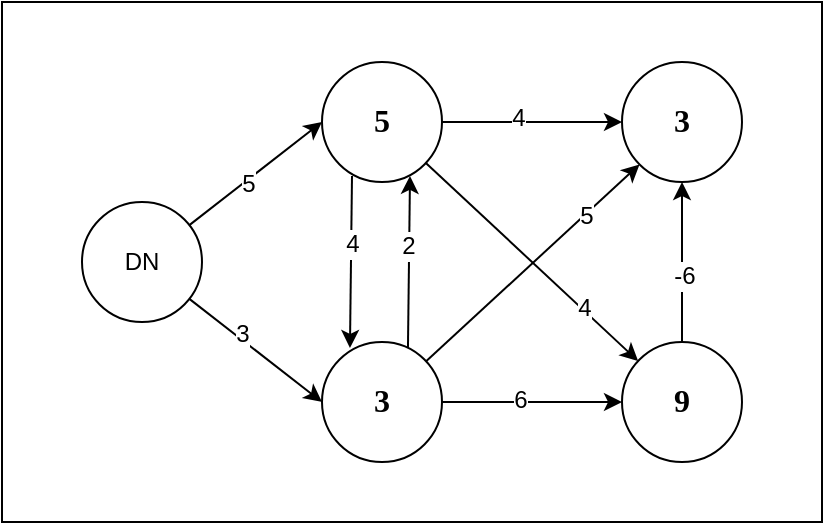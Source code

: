 <mxfile version="11.1.4" type="device"><diagram id="93Hy0t_47xCu-ZuY2Uj8" name="Page-1"><mxGraphModel dx="517" dy="404" grid="1" gridSize="10" guides="1" tooltips="1" connect="1" arrows="1" fold="1" page="1" pageScale="1" pageWidth="850" pageHeight="1100" math="0" shadow="0"><root><mxCell id="0"/><mxCell id="1" parent="0"/><mxCell id="4e9CT2CLQil93PF8ZRPi-24" value="" style="rounded=0;whiteSpace=wrap;html=1;" vertex="1" parent="1"><mxGeometry x="280" y="240" width="410" height="260" as="geometry"/></mxCell><mxCell id="4e9CT2CLQil93PF8ZRPi-8" style="edgeStyle=none;rounded=0;orthogonalLoop=1;jettySize=auto;html=1;entryX=0;entryY=0.5;entryDx=0;entryDy=0;" edge="1" parent="1" source="4e9CT2CLQil93PF8ZRPi-1" target="4e9CT2CLQil93PF8ZRPi-3"><mxGeometry relative="1" as="geometry"/></mxCell><mxCell id="4e9CT2CLQil93PF8ZRPi-22" value="4" style="text;html=1;resizable=0;points=[];align=center;verticalAlign=middle;labelBackgroundColor=#ffffff;" vertex="1" connectable="0" parent="4e9CT2CLQil93PF8ZRPi-8"><mxGeometry x="-0.161" y="-1" relative="1" as="geometry"><mxPoint y="-3" as="offset"/></mxGeometry></mxCell><mxCell id="4e9CT2CLQil93PF8ZRPi-14" style="edgeStyle=none;rounded=0;orthogonalLoop=1;jettySize=auto;html=1;" edge="1" parent="1" source="4e9CT2CLQil93PF8ZRPi-1" target="4e9CT2CLQil93PF8ZRPi-4"><mxGeometry relative="1" as="geometry"/></mxCell><mxCell id="4e9CT2CLQil93PF8ZRPi-20" value="4" style="text;html=1;resizable=0;points=[];align=center;verticalAlign=middle;labelBackgroundColor=#ffffff;" vertex="1" connectable="0" parent="4e9CT2CLQil93PF8ZRPi-14"><mxGeometry x="0.48" y="1" relative="1" as="geometry"><mxPoint as="offset"/></mxGeometry></mxCell><mxCell id="4e9CT2CLQil93PF8ZRPi-1" value="&lt;p class=&quot;MsoNormal&quot;&gt;&lt;b&gt;&lt;span style=&quot;font-size: 12.0pt ; line-height: 115% ; font-family: &amp;#34;times new roman&amp;#34; , serif&quot;&gt;5&lt;/span&gt;&lt;/b&gt;&lt;/p&gt;" style="ellipse;whiteSpace=wrap;html=1;aspect=fixed;" vertex="1" parent="1"><mxGeometry x="440" y="270" width="60" height="60" as="geometry"/></mxCell><mxCell id="4e9CT2CLQil93PF8ZRPi-10" style="edgeStyle=none;rounded=0;orthogonalLoop=1;jettySize=auto;html=1;" edge="1" parent="1" source="4e9CT2CLQil93PF8ZRPi-2" target="4e9CT2CLQil93PF8ZRPi-4"><mxGeometry relative="1" as="geometry"/></mxCell><mxCell id="4e9CT2CLQil93PF8ZRPi-21" value="6" style="text;html=1;resizable=0;points=[];align=center;verticalAlign=middle;labelBackgroundColor=#ffffff;" vertex="1" connectable="0" parent="4e9CT2CLQil93PF8ZRPi-10"><mxGeometry x="-0.129" y="1" relative="1" as="geometry"><mxPoint as="offset"/></mxGeometry></mxCell><mxCell id="4e9CT2CLQil93PF8ZRPi-11" style="edgeStyle=none;rounded=0;orthogonalLoop=1;jettySize=auto;html=1;entryX=0.75;entryY=0.983;entryDx=0;entryDy=0;entryPerimeter=0;exitX=0.733;exitY=0.083;exitDx=0;exitDy=0;exitPerimeter=0;" edge="1" parent="1"><mxGeometry relative="1" as="geometry"><mxPoint x="482.98" y="412.98" as="sourcePoint"/><mxPoint x="484" y="326.98" as="targetPoint"/></mxGeometry></mxCell><mxCell id="4e9CT2CLQil93PF8ZRPi-18" value="2" style="text;html=1;resizable=0;points=[];align=center;verticalAlign=middle;labelBackgroundColor=#ffffff;" vertex="1" connectable="0" parent="4e9CT2CLQil93PF8ZRPi-11"><mxGeometry x="0.181" y="1" relative="1" as="geometry"><mxPoint as="offset"/></mxGeometry></mxCell><mxCell id="4e9CT2CLQil93PF8ZRPi-13" style="edgeStyle=none;rounded=0;orthogonalLoop=1;jettySize=auto;html=1;entryX=0;entryY=1;entryDx=0;entryDy=0;" edge="1" parent="1" source="4e9CT2CLQil93PF8ZRPi-2" target="4e9CT2CLQil93PF8ZRPi-3"><mxGeometry relative="1" as="geometry"/></mxCell><mxCell id="4e9CT2CLQil93PF8ZRPi-19" value="5" style="text;html=1;resizable=0;points=[];align=center;verticalAlign=middle;labelBackgroundColor=#ffffff;" vertex="1" connectable="0" parent="4e9CT2CLQil93PF8ZRPi-13"><mxGeometry x="0.488" relative="1" as="geometry"><mxPoint as="offset"/></mxGeometry></mxCell><mxCell id="4e9CT2CLQil93PF8ZRPi-2" value="&lt;p class=&quot;MsoNormal&quot;&gt;&lt;b&gt;&lt;span style=&quot;font-size: 12.0pt ; line-height: 115% ; font-family: &amp;#34;times new roman&amp;#34; , serif&quot;&gt;3&lt;/span&gt;&lt;/b&gt;&lt;/p&gt;" style="ellipse;whiteSpace=wrap;html=1;aspect=fixed;" vertex="1" parent="1"><mxGeometry x="440" y="410" width="60" height="60" as="geometry"/></mxCell><mxCell id="4e9CT2CLQil93PF8ZRPi-3" value="&lt;p class=&quot;MsoNormal&quot;&gt;&lt;b&gt;&lt;span style=&quot;font-size: 12.0pt ; line-height: 115% ; font-family: &amp;#34;times new roman&amp;#34; , serif&quot;&gt;3&lt;/span&gt;&lt;/b&gt;&lt;/p&gt;" style="ellipse;whiteSpace=wrap;html=1;aspect=fixed;" vertex="1" parent="1"><mxGeometry x="590" y="270" width="60" height="60" as="geometry"/></mxCell><mxCell id="4e9CT2CLQil93PF8ZRPi-9" style="edgeStyle=none;rounded=0;orthogonalLoop=1;jettySize=auto;html=1;entryX=0.5;entryY=1;entryDx=0;entryDy=0;" edge="1" parent="1" source="4e9CT2CLQil93PF8ZRPi-4" target="4e9CT2CLQil93PF8ZRPi-3"><mxGeometry relative="1" as="geometry"/></mxCell><mxCell id="4e9CT2CLQil93PF8ZRPi-23" value="-6" style="text;html=1;resizable=0;points=[];align=center;verticalAlign=middle;labelBackgroundColor=#ffffff;" vertex="1" connectable="0" parent="4e9CT2CLQil93PF8ZRPi-9"><mxGeometry x="-0.162" y="-1" relative="1" as="geometry"><mxPoint as="offset"/></mxGeometry></mxCell><mxCell id="4e9CT2CLQil93PF8ZRPi-4" value="&lt;p class=&quot;MsoNormal&quot;&gt;&lt;b&gt;&lt;span style=&quot;font-size: 12.0pt ; line-height: 115% ; font-family: &amp;#34;times new roman&amp;#34; , serif&quot;&gt;9&lt;/span&gt;&lt;/b&gt;&lt;/p&gt;" style="ellipse;whiteSpace=wrap;html=1;aspect=fixed;" vertex="1" parent="1"><mxGeometry x="590" y="410" width="60" height="60" as="geometry"/></mxCell><mxCell id="4e9CT2CLQil93PF8ZRPi-6" style="rounded=0;orthogonalLoop=1;jettySize=auto;html=1;entryX=0;entryY=0.5;entryDx=0;entryDy=0;" edge="1" parent="1" source="4e9CT2CLQil93PF8ZRPi-5" target="4e9CT2CLQil93PF8ZRPi-1"><mxGeometry relative="1" as="geometry"/></mxCell><mxCell id="4e9CT2CLQil93PF8ZRPi-15" value="5" style="text;html=1;resizable=0;points=[];align=center;verticalAlign=middle;labelBackgroundColor=#ffffff;" vertex="1" connectable="0" parent="4e9CT2CLQil93PF8ZRPi-6"><mxGeometry x="-0.154" y="-1" relative="1" as="geometry"><mxPoint as="offset"/></mxGeometry></mxCell><mxCell id="4e9CT2CLQil93PF8ZRPi-7" style="edgeStyle=none;rounded=0;orthogonalLoop=1;jettySize=auto;html=1;entryX=0;entryY=0.5;entryDx=0;entryDy=0;" edge="1" parent="1" source="4e9CT2CLQil93PF8ZRPi-5" target="4e9CT2CLQil93PF8ZRPi-2"><mxGeometry relative="1" as="geometry"/></mxCell><mxCell id="4e9CT2CLQil93PF8ZRPi-16" value="3" style="text;html=1;resizable=0;points=[];align=center;verticalAlign=middle;labelBackgroundColor=#ffffff;" vertex="1" connectable="0" parent="4e9CT2CLQil93PF8ZRPi-7"><mxGeometry x="-0.248" y="2" relative="1" as="geometry"><mxPoint as="offset"/></mxGeometry></mxCell><mxCell id="4e9CT2CLQil93PF8ZRPi-5" value="DN" style="ellipse;whiteSpace=wrap;html=1;aspect=fixed;" vertex="1" parent="1"><mxGeometry x="320" y="340" width="60" height="60" as="geometry"/></mxCell><mxCell id="4e9CT2CLQil93PF8ZRPi-12" style="edgeStyle=none;rounded=0;orthogonalLoop=1;jettySize=auto;html=1;entryX=0.75;entryY=0.983;entryDx=0;entryDy=0;entryPerimeter=0;exitX=0.733;exitY=0.083;exitDx=0;exitDy=0;exitPerimeter=0;" edge="1" parent="1"><mxGeometry relative="1" as="geometry"><mxPoint x="455.0" y="326.98" as="sourcePoint"/><mxPoint x="453.98" y="412.98" as="targetPoint"/></mxGeometry></mxCell><mxCell id="4e9CT2CLQil93PF8ZRPi-17" value="4" style="text;html=1;resizable=0;points=[];align=center;verticalAlign=middle;labelBackgroundColor=#ffffff;" vertex="1" connectable="0" parent="4e9CT2CLQil93PF8ZRPi-12"><mxGeometry x="-0.214" relative="1" as="geometry"><mxPoint as="offset"/></mxGeometry></mxCell></root></mxGraphModel></diagram></mxfile>